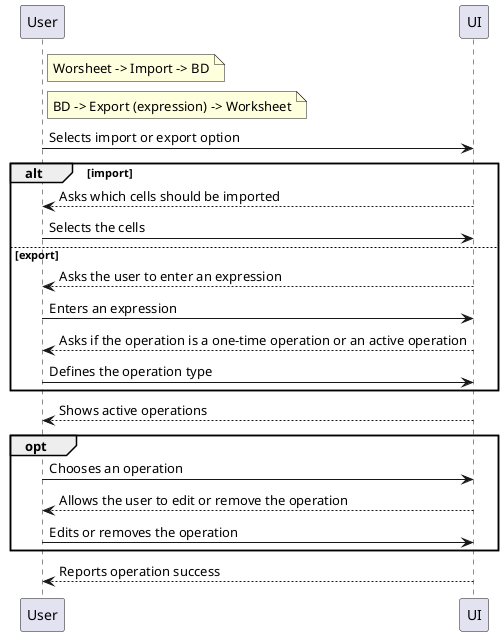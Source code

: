 @startuml

participant User
participant UI

note right of User: Worsheet -> Import -> BD
note right of User: BD -> Export (expression) -> Worksheet

User -> UI: Selects import or export option

alt import
UI --> User: Asks which cells should be imported
User -> UI: Selects the cells

else export
UI --> User: Asks the user to enter an expression
User -> UI: Enters an expression
UI --> User: Asks if the operation is a one-time operation or an active operation
User -> UI: Defines the operation type

end

UI --> User: Shows active operations

opt
User -> UI: Chooses an operation
UI --> User: Allows the user to edit or remove the operation
User -> UI: Edits or removes the operation

end
UI --> User: Reports operation success

@enduml